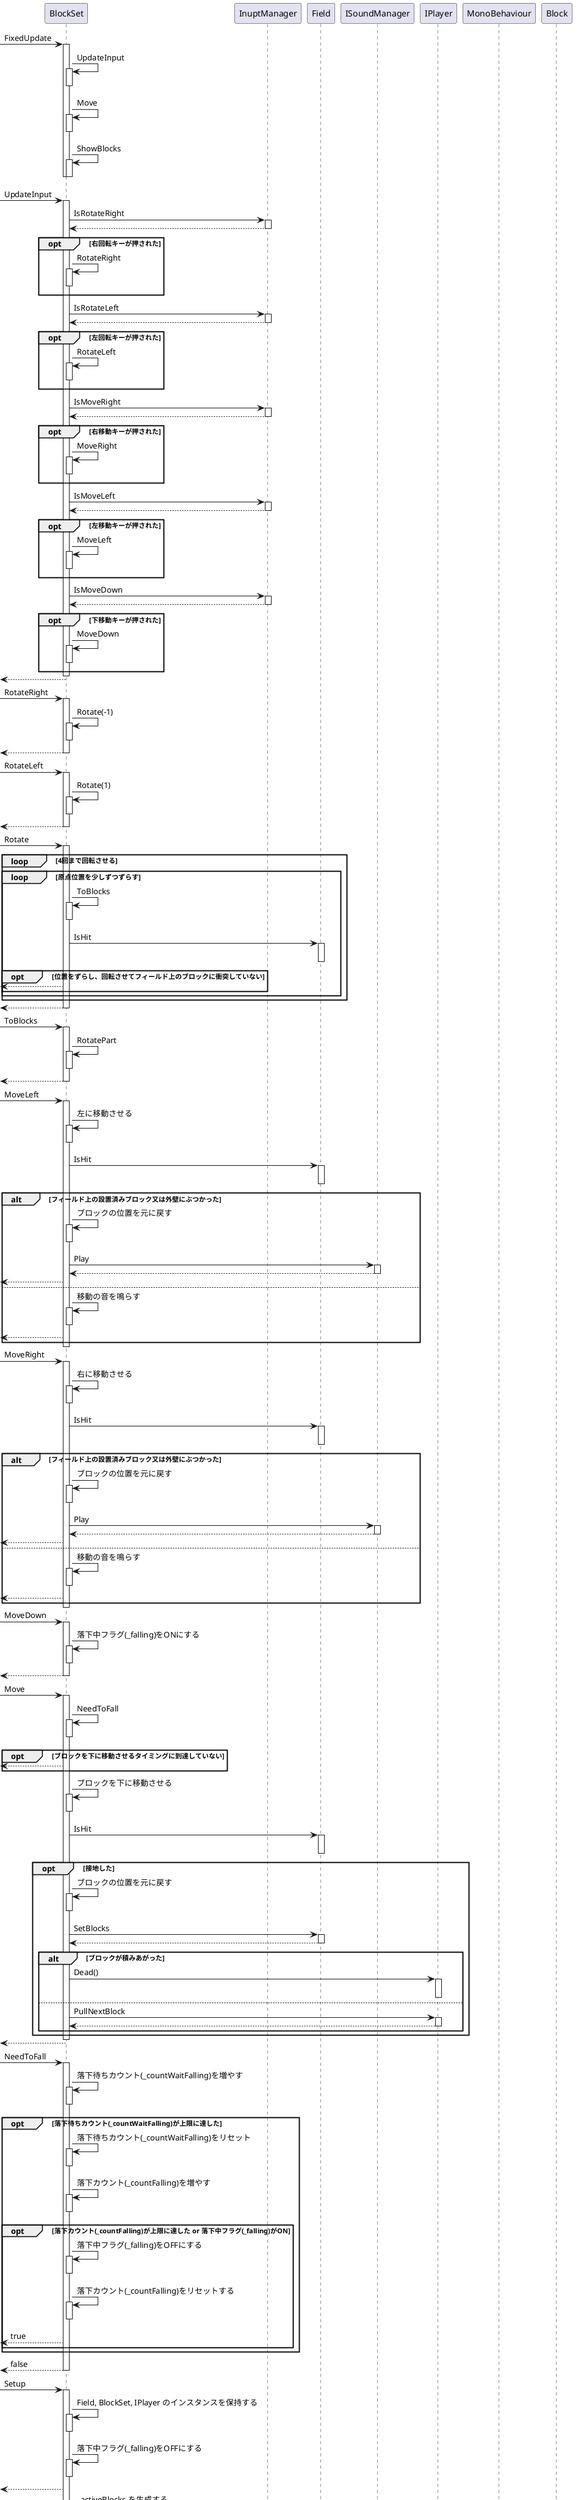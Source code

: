 @startuml

[-> BlockSet : FixedUpdate
activate BlockSet
    BlockSet -> BlockSet : UpdateInput
        activate BlockSet
        deactivate BlockSet
    BlockSet -> BlockSet : Move
        activate BlockSet
        deactivate BlockSet
    BlockSet -> BlockSet : ShowBlocks
        activate BlockSet
        deactivate BlockSet
deactivate BlockSet


[-> BlockSet : UpdateInput
activate BlockSet
    BlockSet -> InuptManager : IsRotateRight
    activate InuptManager
        BlockSet <-- InuptManager
    deactivate InuptManager
    opt 右回転キーが押された
        BlockSet -> BlockSet : RotateRight
        activate BlockSet
        deactivate BlockSet
    end
    BlockSet -> InuptManager : IsRotateLeft
    activate InuptManager
        BlockSet <-- InuptManager
    deactivate InuptManager
    opt 左回転キーが押された
        BlockSet -> BlockSet : RotateLeft
        activate BlockSet
        deactivate BlockSet
    end
    BlockSet -> InuptManager : IsMoveRight
    activate InuptManager
        BlockSet <-- InuptManager
    deactivate InuptManager
    opt 右移動キーが押された
        BlockSet -> BlockSet : MoveRight
        activate BlockSet
        deactivate BlockSet
    end
    BlockSet -> InuptManager : IsMoveLeft
    activate InuptManager
        BlockSet <-- InuptManager
    deactivate InuptManager
    opt 左移動キーが押された
        BlockSet -> BlockSet : MoveLeft
        activate BlockSet
        deactivate BlockSet
    end
    BlockSet -> InuptManager : IsMoveDown
    activate InuptManager
        BlockSet <-- InuptManager
    deactivate InuptManager
    opt 下移動キーが押された
        BlockSet -> BlockSet : MoveDown
        activate BlockSet
        deactivate BlockSet
    end

deactivate BlockSet
[<-- BlockSet

[-> BlockSet : RotateRight
activate BlockSet
    BlockSet -> BlockSet : Rotate(-1)
        activate BlockSet
        deactivate BlockSet
    [<-- BlockSet
deactivate BlockSet

[-> BlockSet : RotateLeft
activate BlockSet
    BlockSet -> BlockSet : Rotate(1)
        activate BlockSet
        deactivate BlockSet
    [<-- BlockSet
deactivate BlockSet

[-> BlockSet : Rotate
activate BlockSet
    loop 4回まで回転させる
        loop 原点位置を少しずつずらす
            BlockSet -> BlockSet : ToBlocks
            activate BlockSet
            deactivate BlockSet
            BlockSet -> Field : IsHit
            activate Field
            deactivate Field
            opt 位置をずらし、回転させてフィールド上のブロックに衝突していない
                [<-- BlockSet
            end
        end
    end
    [<-- BlockSet
deactivate BlockSet

[-> BlockSet : ToBlocks
activate BlockSet
    BlockSet -> BlockSet : RotatePart
    activate BlockSet
    deactivate BlockSet
    [<-- BlockSet
deactivate BlockSet

[-> BlockSet : MoveLeft
activate BlockSet
    BlockSet -> BlockSet : 左に移動させる
    activate BlockSet
    deactivate BlockSet
    BlockSet -> Field : IsHit
    activate Field
    deactivate Field
    alt フィールド上の設置済みブロック又は外壁にぶつかった
        BlockSet -> BlockSet : ブロックの位置を元に戻す
        activate BlockSet
        deactivate BlockSet
        BlockSet -> ISoundManager : Play
        activate ISoundManager
            BlockSet <-- ISoundManager
        deactivate ISoundManager

    [<-- BlockSet
    else
        BlockSet -> BlockSet : 移動の音を鳴らす
            activate BlockSet
            deactivate BlockSet
    [<-- BlockSet
    end
deactivate BlockSet


[-> BlockSet : MoveRight
activate BlockSet
    BlockSet -> BlockSet : 右に移動させる
    activate BlockSet
    deactivate BlockSet
    BlockSet -> Field : IsHit
    activate Field
    deactivate Field
    alt フィールド上の設置済みブロック又は外壁にぶつかった
        BlockSet -> BlockSet : ブロックの位置を元に戻す
        activate BlockSet
        deactivate BlockSet
        BlockSet -> ISoundManager : Play
        activate ISoundManager
            BlockSet <-- ISoundManager
        deactivate ISoundManager

    [<-- BlockSet
    else
        BlockSet -> BlockSet : 移動の音を鳴らす
            activate BlockSet
            deactivate BlockSet
    [<-- BlockSet
    end
deactivate BlockSet


[-> BlockSet : MoveDown
activate BlockSet
    BlockSet -> BlockSet : 落下中フラグ(_falling)をONにする
        activate BlockSet
        deactivate BlockSet
    [<-- BlockSet
deactivate BlockSet


[-> BlockSet : Move
activate BlockSet
    BlockSet -> BlockSet : NeedToFall
    activate BlockSet
    deactivate BlockSet
    opt ブロックを下に移動させるタイミングに到達していない
        [<-- BlockSet
    end
    BlockSet -> BlockSet : ブロックを下に移動させる
    activate BlockSet
    deactivate BlockSet
    BlockSet -> Field : IsHit
    activate Field
    deactivate Field
    opt 接地した
        BlockSet -> BlockSet : ブロックの位置を元に戻す
        activate BlockSet
        deactivate BlockSet
        BlockSet -> Field : SetBlocks
        activate Field
            BlockSet <-- Field
        deactivate Field
        alt ブロックが積みあがった
            BlockSet -> IPlayer : Dead()
            activate IPlayer
            deactivate IPlayer
        else
            BlockSet -> IPlayer : PullNextBlock
            activate IPlayer
                BlockSet <-- IPlayer 
            deactivate IPlayer
        end

    end
deactivate BlockSet
[<-- BlockSet

[-> BlockSet : NeedToFall
activate BlockSet
    BlockSet -> BlockSet : 落下待ちカウント(_countWaitFalling)を増やす
    activate BlockSet
    deactivate BlockSet
    opt 落下待ちカウント(_countWaitFalling)が上限に達した
        BlockSet -> BlockSet : 落下待ちカウント(_countWaitFalling)をリセット
        activate BlockSet
        deactivate BlockSet
        BlockSet -> BlockSet : 落下カウント(_countFalling)を増やす
        activate BlockSet
        deactivate BlockSet
        opt 落下カウント(_countFalling)が上限に達した or 落下中フラグ(_falling)がON
            BlockSet -> BlockSet : 落下中フラグ(_falling)をOFFにする
            activate BlockSet
            deactivate BlockSet
            BlockSet -> BlockSet : 落下カウント(_countFalling)をリセットする
            activate BlockSet
            deactivate BlockSet
            [<-- BlockSet : true
        end
    end
    [<-- BlockSet : false
deactivate BlockSet

[-> BlockSet : Setup
activate BlockSet
    BlockSet -> BlockSet : Field, BlockSet, IPlayer のインスタンスを保持する
    activate BlockSet
    deactivate BlockSet
    BlockSet -> BlockSet : 落下中フラグ(_falling)をOFFにする
    activate BlockSet
    deactivate BlockSet
    [<-- BlockSet
    BlockSet -> BlockSet : _activeBlocks を生成する
    activate BlockSet
        loop ブロックのパーツ毎に実行する
            BlockSet -> MonoBehaviour : Instantiate
            activate MonoBehaviour
                MonoBehaviour -> Block : create
                activate Block
                    MonoBehaviour <-- Block
                deactivate Block
                BlockSet <-- MonoBehaviour : _prefabPart を複製してブロックのパーツを構築する
            deactivate MonoBehaviour
        end
    deactivate BlockSet
    BlockSet -> Field : Width
    activate Field
        BlockSet <-- Field
    deactivate Field
    BlockSet -> BlockSet : ブロックの初期位置を決定する
    activate BlockSet
    deactivate BlockSet
    [<-- BlockSet
    
deactivate BlockSet

@enduml
